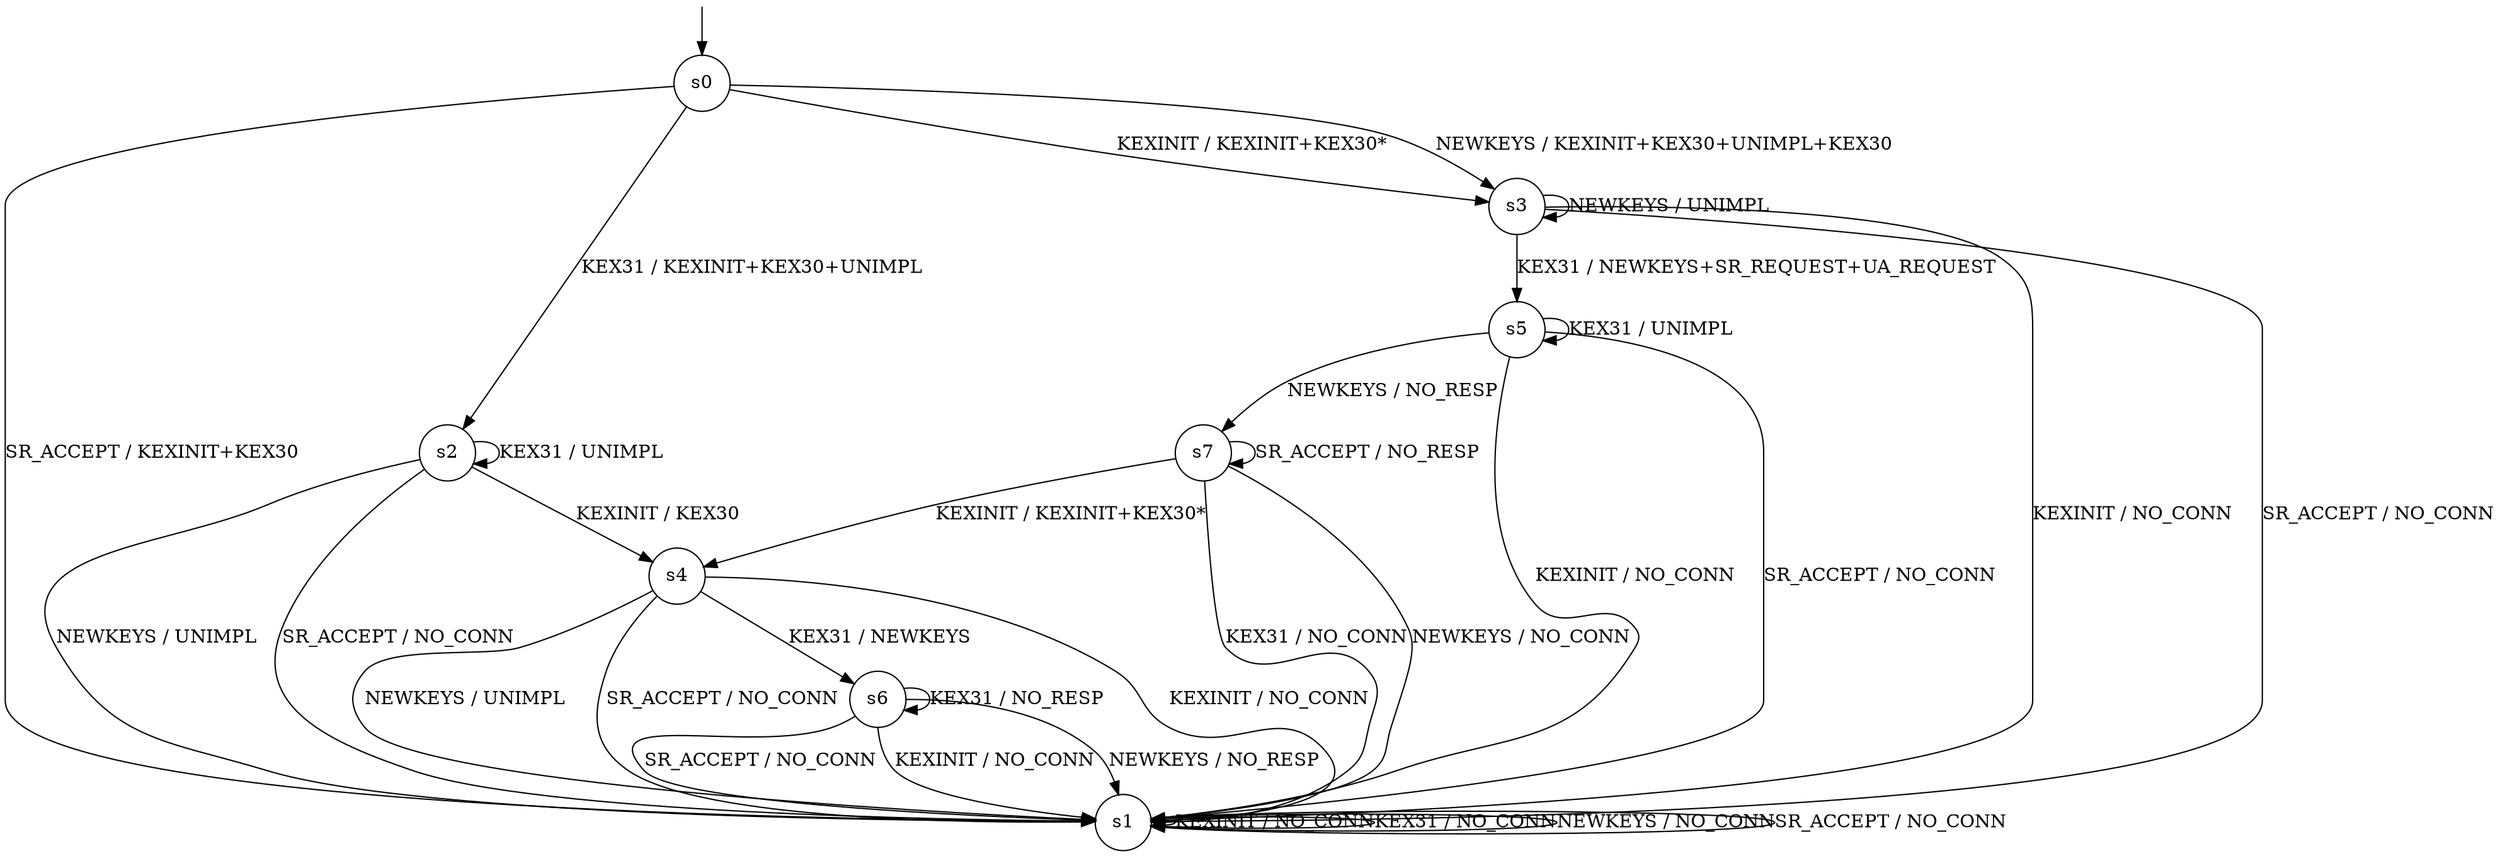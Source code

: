 digraph g {

	s0 [shape="circle" label="s0"];
	s1 [shape="circle" label="s1"];
	s2 [shape="circle" label="s2"];
	s3 [shape="circle" label="s3"];
	s4 [shape="circle" label="s4"];
	s5 [shape="circle" label="s5"];
	s6 [shape="circle" label="s6"];
	s7 [shape="circle" label="s7"];
	s0 -> s3 [label="KEXINIT / KEXINIT+KEX30*"];
	s0 -> s2 [label="KEX31 / KEXINIT+KEX30+UNIMPL"];
	s0 -> s3 [label="NEWKEYS / KEXINIT+KEX30+UNIMPL+KEX30"];
	s0 -> s1 [label="SR_ACCEPT / KEXINIT+KEX30"];
	s1 -> s1 [label="KEXINIT / NO_CONN"];
	s1 -> s1 [label="KEX31 / NO_CONN"];
	s1 -> s1 [label="NEWKEYS / NO_CONN"];
	s1 -> s1 [label="SR_ACCEPT / NO_CONN"];
	s2 -> s4 [label="KEXINIT / KEX30"];
	s2 -> s2 [label="KEX31 / UNIMPL"];
	s2 -> s1 [label="NEWKEYS / UNIMPL"];
	s2 -> s1 [label="SR_ACCEPT / NO_CONN"];
	s3 -> s1 [label="KEXINIT / NO_CONN"];
	s3 -> s5 [label="KEX31 / NEWKEYS+SR_REQUEST+UA_REQUEST"];
	s3 -> s3 [label="NEWKEYS / UNIMPL"];
	s3 -> s1 [label="SR_ACCEPT / NO_CONN"];
	s4 -> s1 [label="KEXINIT / NO_CONN"];
	s4 -> s6 [label="KEX31 / NEWKEYS"];
	s4 -> s1 [label="NEWKEYS / UNIMPL"];
	s4 -> s1 [label="SR_ACCEPT / NO_CONN"];
	s5 -> s1 [label="KEXINIT / NO_CONN"];
	s5 -> s5 [label="KEX31 / UNIMPL"];
	s5 -> s7 [label="NEWKEYS / NO_RESP"];
	s5 -> s1 [label="SR_ACCEPT / NO_CONN"];
	s6 -> s1 [label="KEXINIT / NO_CONN"];
	s6 -> s6 [label="KEX31 / NO_RESP"];
	s6 -> s1 [label="NEWKEYS / NO_RESP"];
	s6 -> s1 [label="SR_ACCEPT / NO_CONN"];
	s7 -> s4 [label="KEXINIT / KEXINIT+KEX30*"];
	s7 -> s1 [label="KEX31 / NO_CONN"];
	s7 -> s1 [label="NEWKEYS / NO_CONN"];
	s7 -> s7 [label="SR_ACCEPT / NO_RESP"];

__start0 [label="" shape="none" width="0" height="0"];
__start0 -> s0;

}
